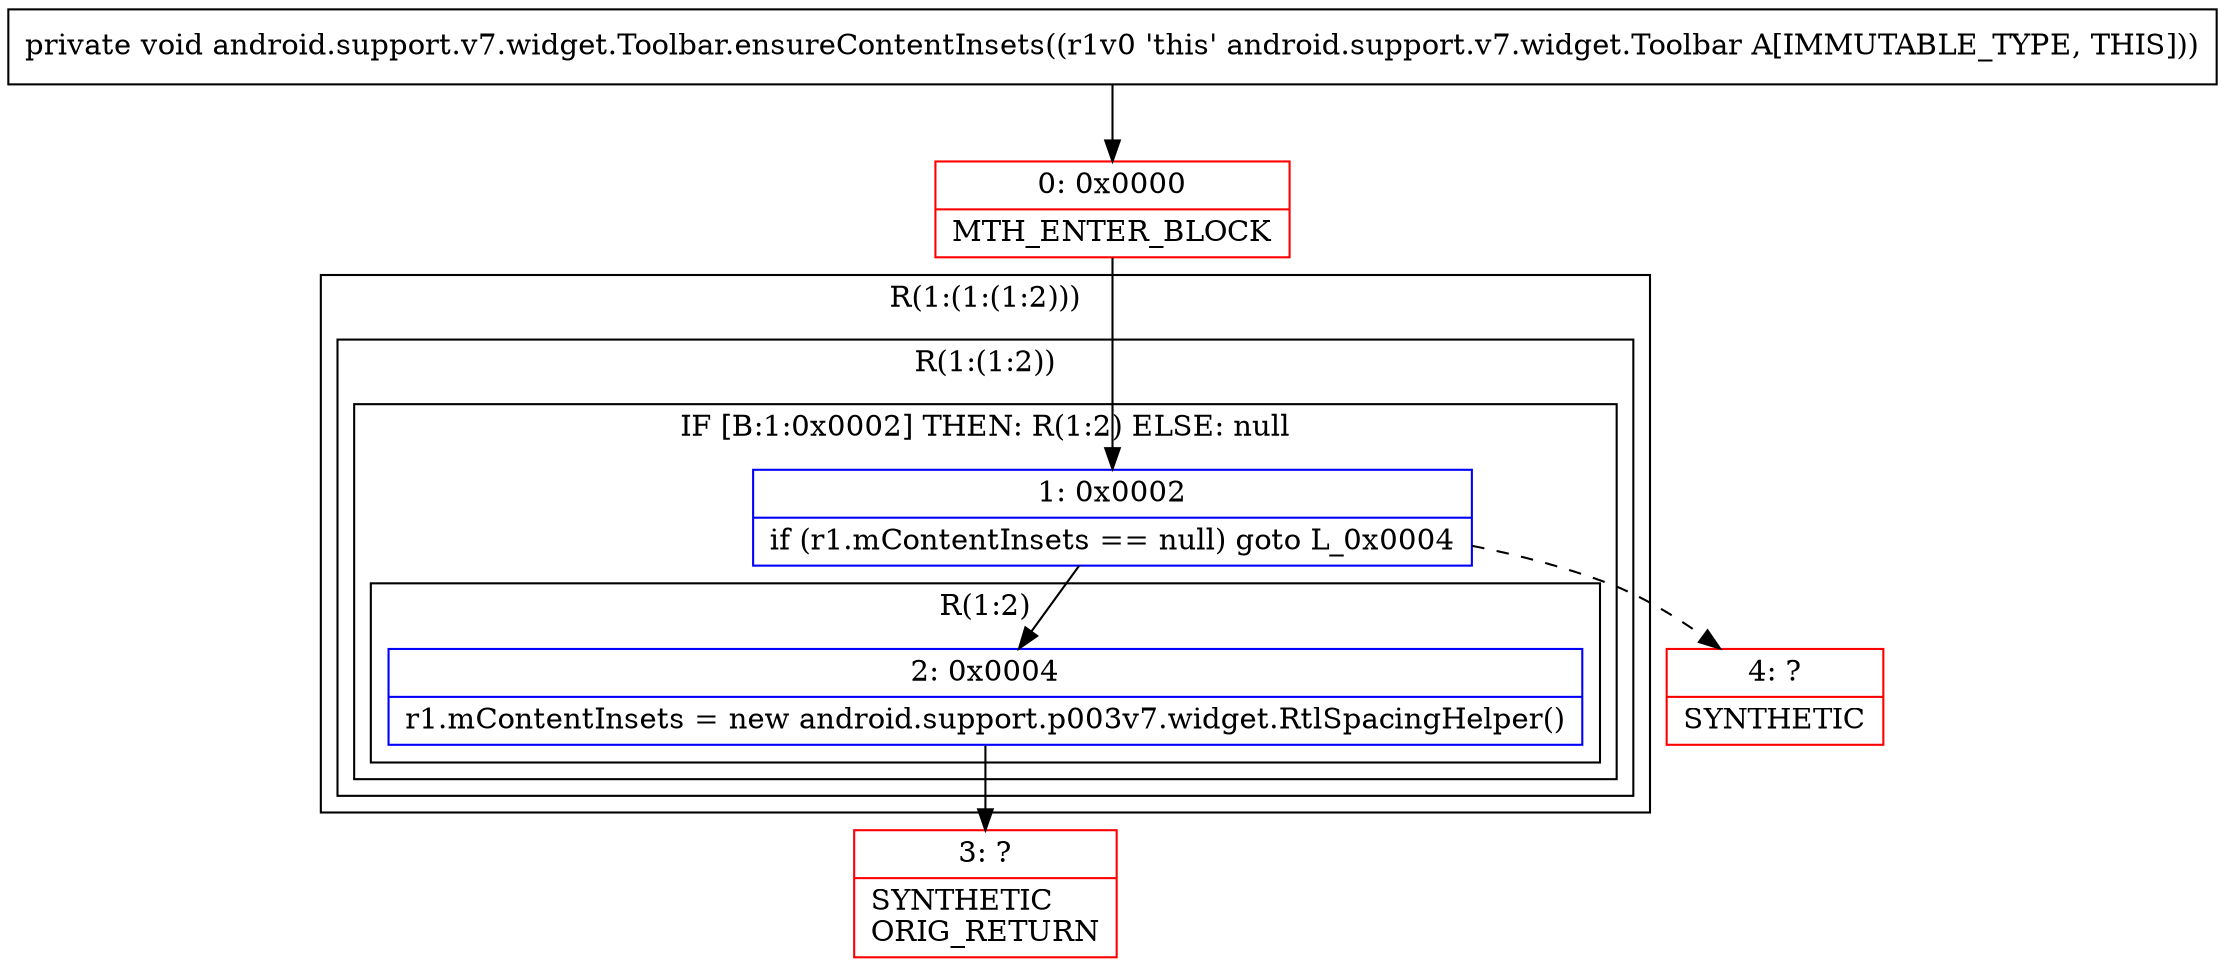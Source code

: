digraph "CFG forandroid.support.v7.widget.Toolbar.ensureContentInsets()V" {
subgraph cluster_Region_902490225 {
label = "R(1:(1:(1:2)))";
node [shape=record,color=blue];
subgraph cluster_Region_869209323 {
label = "R(1:(1:2))";
node [shape=record,color=blue];
subgraph cluster_IfRegion_1715689591 {
label = "IF [B:1:0x0002] THEN: R(1:2) ELSE: null";
node [shape=record,color=blue];
Node_1 [shape=record,label="{1\:\ 0x0002|if (r1.mContentInsets == null) goto L_0x0004\l}"];
subgraph cluster_Region_1882614724 {
label = "R(1:2)";
node [shape=record,color=blue];
Node_2 [shape=record,label="{2\:\ 0x0004|r1.mContentInsets = new android.support.p003v7.widget.RtlSpacingHelper()\l}"];
}
}
}
}
Node_0 [shape=record,color=red,label="{0\:\ 0x0000|MTH_ENTER_BLOCK\l}"];
Node_3 [shape=record,color=red,label="{3\:\ ?|SYNTHETIC\lORIG_RETURN\l}"];
Node_4 [shape=record,color=red,label="{4\:\ ?|SYNTHETIC\l}"];
MethodNode[shape=record,label="{private void android.support.v7.widget.Toolbar.ensureContentInsets((r1v0 'this' android.support.v7.widget.Toolbar A[IMMUTABLE_TYPE, THIS])) }"];
MethodNode -> Node_0;
Node_1 -> Node_2;
Node_1 -> Node_4[style=dashed];
Node_2 -> Node_3;
Node_0 -> Node_1;
}

